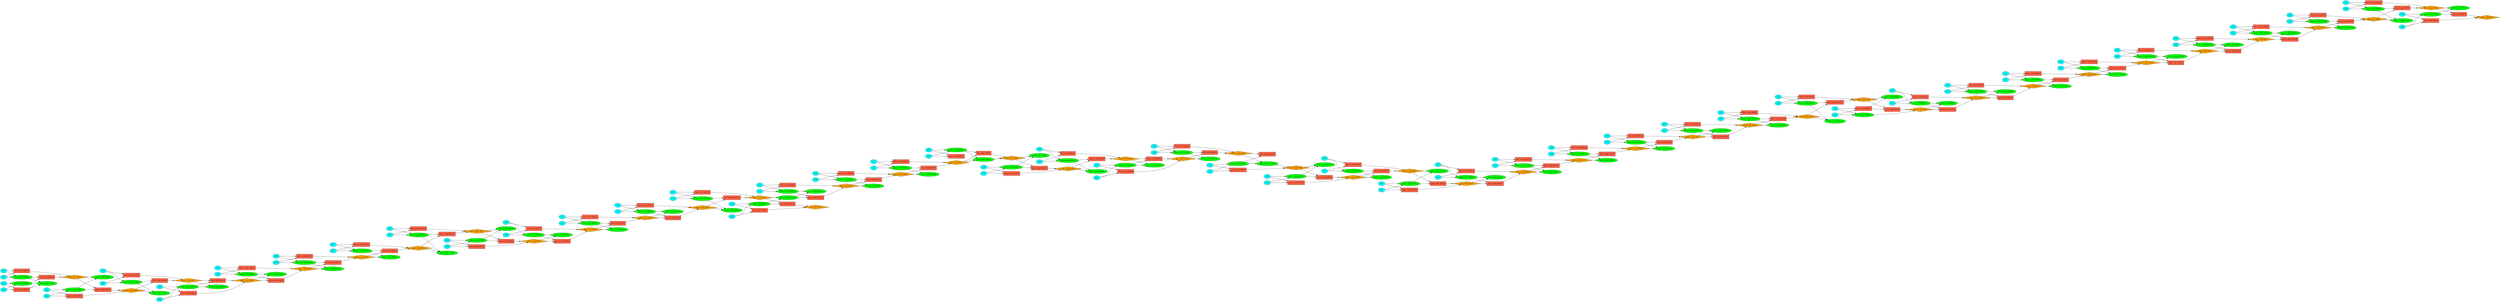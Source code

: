 digraph {
rankdir=LR
node [style=filled fillcolor=cyan]
drc [label="drc = x44 XOR b" shape=oval fillcolor=lime]
x44 -> drc
y44 -> drc
hjs [label="hjs = phq OR b" shape=diamond fillcolor=orange]
phq -> hjs
frm -> hjs
gqd [label="gqd = vdh AND b" shape=rectangle fillcolor=tomato]
vdh -> gqd
nwn -> gqd
vkn [label="vkn = y40 XOR b" shape=oval fillcolor=lime]
y40 -> vkn
x40 -> vkn
cnb [label="cnb = x21 XOR b" shape=oval fillcolor=lime]
x21 -> cnb
y21 -> cnb
vvk [label="vvk = cnb AND b" shape=rectangle fillcolor=tomato]
cnb -> vvk
wmb -> vvk
hbk [label="hbk = dfb XOR b" shape=oval fillcolor=lime]
dfb -> hbk
bfn -> hbk
z06 [label="z06 = bhd XOR b" shape=oval fillcolor=lime]
bhd -> z06
mmh -> z06
z22 [label="z22 = fkc XOR b" shape=oval fillcolor=lime]
fkc -> z22
bwj -> z22
spq [label="spq = gnj AND b" shape=rectangle fillcolor=tomato]
gnj -> spq
jfw -> spq
fhp [label="fhp = dwh AND b" shape=rectangle fillcolor=tomato]
dwh -> fhp
kqn -> fhp
kkg [label="kkg = x19 AND b" shape=rectangle fillcolor=tomato]
x19 -> kkg
y19 -> kkg
z44 [label="z44 = drc XOR b" shape=oval fillcolor=lime]
drc -> z44
qqt -> z44
jbb [label="jbb = fkc AND b" shape=rectangle fillcolor=tomato]
fkc -> jbb
bwj -> jbb
qwt [label="qwt = y32 XOR b" shape=oval fillcolor=lime]
y32 -> qwt
x32 -> qwt
kgg [label="kgg = y37 AND b" shape=rectangle fillcolor=tomato]
y37 -> kgg
x37 -> kgg
dqn [label="dqn = x07 AND b" shape=rectangle fillcolor=tomato]
x07 -> dqn
y07 -> dqn
hff [label="hff = dsp AND b" shape=rectangle fillcolor=tomato]
dsp -> hff
bvp -> hff
wmt [label="wmt = pmv OR b" shape=diamond fillcolor=orange]
pmv -> wmt
pkn -> wmt
z45 [label="z45 = cjf OR b" shape=diamond fillcolor=orange]
cjf -> z45
pfk -> z45
z27 [label="z27 = hgq XOR b" shape=oval fillcolor=lime]
hgq -> z27
phb -> z27
djp [label="djp = qnq OR b" shape=diamond fillcolor=orange]
qnq -> djp
dpc -> djp
nbb [label="nbb = x32 AND b" shape=rectangle fillcolor=tomato]
x32 -> nbb
y32 -> nbb
fdk [label="fdk = qwt AND b" shape=rectangle fillcolor=tomato]
qwt -> fdk
jqm -> fdk
grp [label="grp = x18 XOR b" shape=oval fillcolor=lime]
x18 -> grp
y18 -> grp
kqn [label="kqn = vkf OR b" shape=diamond fillcolor=orange]
vkf -> kqn
hdm -> kqn
bwd [label="bwd = cqv AND b" shape=rectangle fillcolor=tomato]
cqv -> bwd
jss -> bwd
jfw [label="jfw = x00 AND b" shape=rectangle fillcolor=tomato]
x00 -> jfw
y00 -> jfw
z19 [label="z19 = cjb XOR b" shape=oval fillcolor=lime]
cjb -> z19
srm -> z19
z35 [label="z35 = jss XOR b" shape=oval fillcolor=lime]
jss -> z35
cqv -> z35
ndd [label="ndd = ntt OR b" shape=diamond fillcolor=orange]
ntt -> ndd
spq -> ndd
z43 [label="z43 = cqm XOR b" shape=oval fillcolor=lime]
cqm -> z43
qqj -> z43
ntt [label="ntt = x01 AND b" shape=rectangle fillcolor=tomato]
x01 -> ntt
y01 -> ntt
dfb [label="dfb = y14 XOR b" shape=oval fillcolor=lime]
y14 -> dfb
x14 -> dfb
z05 [label="z05 = nbk XOR b" shape=oval fillcolor=lime]
nbk -> z05
wrk -> z05
z23 [label="z23 = dvw AND b" shape=rectangle fillcolor=tomato]
dvw -> z23
rpg -> z23
qqj [label="qqj = vvc OR b" shape=diamond fillcolor=orange]
vvc -> qqj
kcv -> qqj
z26 [label="z26 = bqc XOR b" shape=oval fillcolor=lime]
bqc -> z26
fwr -> z26
z41 [label="z41 = dwh XOR b" shape=oval fillcolor=lime]
dwh -> z41
kqn -> z41
bkb [label="bkb = x15 XOR b" shape=oval fillcolor=lime]
x15 -> bkb
y15 -> bkb
z24 [label="z24 = rjm XOR b" shape=oval fillcolor=lime]
rjm -> z24
gjr -> z24
bwj [label="bwj = x22 XOR b" shape=oval fillcolor=lime]
x22 -> bwj
y22 -> bwj
hpj [label="hpj = y22 AND b" shape=rectangle fillcolor=tomato]
y22 -> hpj
x22 -> hpj
hnf [label="hnf = x08 XOR b" shape=oval fillcolor=lime]
x08 -> hnf
y08 -> hnf
frm [label="frm = y27 AND b" shape=rectangle fillcolor=tomato]
y27 -> frm
x27 -> frm
fds [label="fds = wrw OR b" shape=diamond fillcolor=orange]
wrw -> fds
swr -> fds
mkv [label="mkv = gtm AND b" shape=rectangle fillcolor=tomato]
gtm -> mkv
rmt -> mkv
ghr [label="ghr = kdh AND b" shape=rectangle fillcolor=tomato]
kdh -> ghr
qvq -> ghr
kcv [label="kcv = fgv AND b" shape=rectangle fillcolor=tomato]
fgv -> kcv
mfm -> kcv
pmv [label="pmv = hnf AND b" shape=rectangle fillcolor=tomato]
hnf -> pmv
gqs -> pmv
vdh [label="vdh = kkg OR b" shape=diamond fillcolor=orange]
kkg -> vdh
qvs -> vdh
rmt [label="rmt = fdk OR b" shape=diamond fillcolor=orange]
fdk -> rmt
nbb -> rmt
cwd [label="cwd = y29 AND b" shape=rectangle fillcolor=tomato]
y29 -> cwd
x29 -> cwd
vkg [label="vkg = hjk OR b" shape=diamond fillcolor=orange]
hjk -> vkg
bts -> vkg
tqb [label="tqb = vtk AND b" shape=rectangle fillcolor=tomato]
vtk -> tqb
npm -> tqb
dbb [label="dbb = dvw XOR b" shape=oval fillcolor=lime]
dvw -> dbb
rpg -> dbb
mnm [label="mnm = y39 XOR b" shape=oval fillcolor=lime]
y39 -> mnm
x39 -> mnm
wrk [label="wrk = y05 XOR b" shape=oval fillcolor=lime]
y05 -> wrk
x05 -> wrk
dqt [label="dqt = djd AND b" shape=rectangle fillcolor=tomato]
djd -> dqt
fds -> dqt
npm [label="npm = tvh OR b" shape=diamond fillcolor=orange]
tvh -> npm
sqm -> npm
z10 [label="z10 = cdr XOR b" shape=oval fillcolor=lime]
cdr -> z10
cmt -> z10
hgd [label="hgd = x28 XOR b" shape=oval fillcolor=lime]
x28 -> hgd
y28 -> hgd
gtm [label="gtm = x33 XOR b" shape=oval fillcolor=lime]
x33 -> gtm
y33 -> gtm
z39 [label="z39 = mnm XOR b" shape=oval fillcolor=lime]
mnm -> z39
vhv -> z39
z38 [label="z38 = fbv XOR b" shape=oval fillcolor=lime]
fbv -> z38
bwg -> z38
vbt [label="vbt = hqs AND b" shape=rectangle fillcolor=tomato]
hqs -> vbt
nhr -> vbt
hgq [label="hgq = kth OR b" shape=diamond fillcolor=orange]
kth -> hgq
qcp -> hgq
bfn [label="bfn = wjj OR b" shape=diamond fillcolor=orange]
wjj -> bfn
scs -> bfn
fkc [label="fkc = bkv OR b" shape=diamond fillcolor=orange]
bkv -> fkc
vvk -> fkc
pph [label="pph = cmt AND b" shape=rectangle fillcolor=tomato]
cmt -> pph
cdr -> pph
bqc [label="bqc = dqt OR b" shape=diamond fillcolor=orange]
dqt -> bqc
gqb -> bqc
jss [label="jss = y35 XOR b" shape=oval fillcolor=lime]
y35 -> jss
x35 -> jss
cdr [label="cdr = vkb OR b" shape=diamond fillcolor=orange]
vkb -> cdr
krd -> cdr
trj [label="trj = mqf AND b" shape=rectangle fillcolor=tomato]
mqf -> trj
cvh -> trj
dsp [label="dsp = x36 XOR b" shape=oval fillcolor=lime]
x36 -> dsp
y36 -> dsp
dwh [label="dwh = y41 XOR b" shape=oval fillcolor=lime]
y41 -> dwh
x41 -> dwh
bwg [label="bwg = y38 XOR b" shape=oval fillcolor=lime]
y38 -> bwg
x38 -> bwg
jqm [label="jqm = ghr OR b" shape=diamond fillcolor=orange]
ghr -> jqm
tpc -> jqm
z07 [label="z07 = ckn XOR b" shape=oval fillcolor=lime]
ckn -> z07
hqq -> z07
vkf [label="vkf = vkn AND b" shape=rectangle fillcolor=tomato]
vkn -> vkf
vkg -> vkf
wkc [label="wkc = y28 AND b" shape=rectangle fillcolor=tomato]
y28 -> wkc
x28 -> wkc
qvq [label="qvq = x31 XOR b" shape=oval fillcolor=lime]
x31 -> qvq
y31 -> qvq
swr [label="swr = rjm AND b" shape=rectangle fillcolor=tomato]
rjm -> swr
gjr -> swr
rjm [label="rjm = gcb OR b" shape=diamond fillcolor=orange]
gcb -> rjm
dbb -> rjm
z18 [label="z18 = y18 AND b" shape=rectangle fillcolor=tomato]
y18 -> z18
x18 -> z18
wrw [label="wrw = y24 AND b" shape=rectangle fillcolor=tomato]
y24 -> wrw
x24 -> wrw
kbh [label="kbh = x17 XOR b" shape=oval fillcolor=lime]
x17 -> kbh
y17 -> kbh
gjr [label="gjr = y24 XOR b" shape=oval fillcolor=lime]
y24 -> gjr
x24 -> gjr
fwr [label="fwr = x26 XOR b" shape=oval fillcolor=lime]
x26 -> fwr
y26 -> fwr
bvm [label="bvm = y43 AND b" shape=rectangle fillcolor=tomato]
y43 -> bvm
x43 -> bvm
sbt [label="sbt = y15 AND b" shape=rectangle fillcolor=tomato]
y15 -> sbt
x15 -> sbt
fvh [label="fvh = y12 XOR b" shape=oval fillcolor=lime]
y12 -> fvh
x12 -> fvh
cjb [label="cjb = kvn OR b" shape=diamond fillcolor=orange]
kvn -> cjb
ffb -> cjb
tpc [label="tpc = y31 AND b" shape=rectangle fillcolor=tomato]
y31 -> tpc
x31 -> tpc
bnh [label="bnh = y37 XOR b" shape=oval fillcolor=lime]
y37 -> bnh
x37 -> bnh
scv [label="scv = y11 AND b" shape=rectangle fillcolor=tomato]
y11 -> scv
x11 -> scv
phr [label="phr = hgd AND b" shape=rectangle fillcolor=tomato]
hgd -> phr
hjs -> phr
z01 [label="z01 = jfw XOR b" shape=oval fillcolor=lime]
jfw -> z01
gnj -> z01
z12 [label="z12 = fvh XOR b" shape=oval fillcolor=lime]
fvh -> z12
sfk -> z12
z25 [label="z25 = fds XOR b" shape=oval fillcolor=lime]
fds -> z25
djd -> z25
z32 [label="z32 = qwt XOR b" shape=oval fillcolor=lime]
qwt -> z32
jqm -> z32
z36 [label="z36 = bvp XOR b" shape=oval fillcolor=lime]
bvp -> z36
dsp -> z36
jdq [label="jdq = phr OR b" shape=diamond fillcolor=orange]
phr -> jdq
wkc -> jdq
hqq [label="hqq = y07 XOR b" shape=oval fillcolor=lime]
y07 -> hqq
x07 -> hqq
cqm [label="cqm = y43 XOR b" shape=oval fillcolor=lime]
y43 -> cqm
x43 -> cqm
z37 [label="z37 = bnh XOR b" shape=oval fillcolor=lime]
bnh -> z37
kss -> z37
kdh [label="kdh = trg OR b" shape=diamond fillcolor=orange]
trg -> kdh
vbt -> kdh
nhr [label="nhr = cwd OR b" shape=diamond fillcolor=orange]
cwd -> nhr
pkc -> nhr
srm [label="srm = y19 XOR b" shape=oval fillcolor=lime]
y19 -> srm
x19 -> srm
pkc [label="pkc = dkd AND b" shape=rectangle fillcolor=tomato]
dkd -> pkc
jdq -> pkc
fnk [label="fnk = wrk AND b" shape=rectangle fillcolor=tomato]
wrk -> fnk
nbk -> fnk
z28 [label="z28 = hjs XOR b" shape=oval fillcolor=lime]
hjs -> z28
hgd -> z28
rcp [label="rcp = rnt AND b" shape=rectangle fillcolor=tomato]
rnt -> rcp
qbs -> rcp
z03 [label="z03 = djp XOR b" shape=oval fillcolor=lime]
djp -> z03
mft -> z03
mqf [label="mqf = cht OR b" shape=diamond fillcolor=orange]
cht -> mqf
mkv -> mqf
z15 [label="z15 = hbk XOR b" shape=oval fillcolor=lime]
hbk -> z15
bkb -> z15
pfk [label="pfk = x44 AND b" shape=rectangle fillcolor=tomato]
x44 -> pfk
y44 -> pfk
qcp [label="qcp = x26 AND b" shape=rectangle fillcolor=tomato]
x26 -> qcp
y26 -> qcp
z02 [label="z02 = ndd XOR b" shape=oval fillcolor=lime]
ndd -> z02
jgw -> z02
dhs [label="dhs = x06 AND b" shape=rectangle fillcolor=tomato]
x06 -> dhs
y06 -> dhs
cpt [label="cpt = ckn AND b" shape=rectangle fillcolor=tomato]
ckn -> cpt
hqq -> cpt
wjj [label="wjj = y13 AND b" shape=rectangle fillcolor=tomato]
y13 -> wjj
x13 -> wjj
tvr [label="tvr = x10 AND b" shape=rectangle fillcolor=tomato]
x10 -> tvr
y10 -> tvr
wmb [label="wmb = ffr OR b" shape=diamond fillcolor=orange]
ffr -> wmb
gqd -> wmb
tjb [label="tjb = y09 XOR b" shape=oval fillcolor=lime]
y09 -> tjb
x09 -> tjb
z30 [label="z30 = nhr XOR b" shape=oval fillcolor=lime]
nhr -> z30
hqs -> z30
phq [label="phq = hgq AND b" shape=rectangle fillcolor=tomato]
hgq -> phq
phb -> phq
z00 [label="z00 = x00 XOR b" shape=oval fillcolor=lime]
x00 -> z00
y00 -> z00
prt [label="prt = y16 AND b" shape=rectangle fillcolor=tomato]
y16 -> prt
x16 -> prt
gqs [label="gqs = dqn OR b" shape=diamond fillcolor=orange]
dqn -> gqs
cpt -> gqs
gcb [label="gcb = x23 AND b" shape=rectangle fillcolor=tomato]
x23 -> gcb
y23 -> gcb
tvh [label="tvh = mft AND b" shape=rectangle fillcolor=tomato]
mft -> tvh
djp -> tvh
qtw [label="qtw = bkb AND b" shape=rectangle fillcolor=tomato]
bkb -> qtw
hbk -> qtw
vgb [label="vgb = kfk AND b" shape=rectangle fillcolor=tomato]
kfk -> vgb
chk -> vgb
hjk [label="hjk = vhv AND b" shape=rectangle fillcolor=tomato]
vhv -> hjk
mnm -> hjk
mfm [label="mfm = y42 XOR b" shape=oval fillcolor=lime]
y42 -> mfm
x42 -> mfm
djd [label="djd = x25 XOR b" shape=oval fillcolor=lime]
x25 -> djd
y25 -> djd
z42 [label="z42 = fgv XOR b" shape=oval fillcolor=lime]
fgv -> z42
mfm -> z42
kvn [label="kvn = grp XOR b" shape=oval fillcolor=lime]
grp -> kvn
fgr -> kvn
chk [label="chk = x16 XOR b" shape=oval fillcolor=lime]
x16 -> chk
y16 -> chk
krd [label="krd = x09 AND b" shape=rectangle fillcolor=tomato]
x09 -> krd
y09 -> krd
mqm [label="mqm = cqb OR b" shape=diamond fillcolor=orange]
cqb -> mqm
rmg -> mqm
hqs [label="hqs = y30 XOR b" shape=oval fillcolor=lime]
y30 -> hqs
x30 -> hqs
dvf [label="dvf = kss AND b" shape=rectangle fillcolor=tomato]
kss -> dvf
bnh -> dvf
rnt [label="rnt = y11 XOR b" shape=oval fillcolor=lime]
y11 -> rnt
x11 -> rnt
ptm [label="ptm = x04 AND b" shape=rectangle fillcolor=tomato]
x04 -> ptm
y04 -> ptm
cbr [label="cbr = y13 XOR b" shape=oval fillcolor=lime]
y13 -> cbr
x13 -> cbr
z11 [label="z11 = rnt XOR b" shape=oval fillcolor=lime]
rnt -> z11
qbs -> z11
kss [label="kss = hff OR b" shape=diamond fillcolor=orange]
hff -> kss
fjf -> kss
gqb [label="gqb = x25 AND b" shape=rectangle fillcolor=tomato]
x25 -> gqb
y25 -> gqb
z31 [label="z31 = kdh XOR b" shape=oval fillcolor=lime]
kdh -> z31
qvq -> z31
mmh [label="mmh = y06 XOR b" shape=oval fillcolor=lime]
y06 -> mmh
x06 -> mmh
z21 [label="z21 = cnb XOR b" shape=oval fillcolor=lime]
cnb -> z21
wmb -> z21
jgw [label="jgw = y02 XOR b" shape=oval fillcolor=lime]
y02 -> jgw
x02 -> jgw
hkn [label="hkn = x17 AND b" shape=rectangle fillcolor=tomato]
x17 -> hkn
y17 -> hkn
cvh [label="cvh = y34 AND b" shape=rectangle fillcolor=tomato]
y34 -> cvh
x34 -> cvh
phb [label="phb = x27 XOR b" shape=oval fillcolor=lime]
x27 -> phb
y27 -> phb
vvc [label="vvc = x42 AND b" shape=rectangle fillcolor=tomato]
x42 -> vvc
y42 -> vvc
mft [label="mft = x03 XOR b" shape=oval fillcolor=lime]
x03 -> mft
y03 -> mft
nvg [label="nvg = y35 AND b" shape=rectangle fillcolor=tomato]
y35 -> nvg
x35 -> nvg
cmt [label="cmt = x10 XOR b" shape=oval fillcolor=lime]
x10 -> cmt
y10 -> cmt
ffr [label="ffr = y20 AND b" shape=rectangle fillcolor=tomato]
y20 -> ffr
x20 -> ffr
trg [label="trg = x30 AND b" shape=rectangle fillcolor=tomato]
x30 -> trg
y30 -> trg
nbk [label="nbk = ptm OR b" shape=diamond fillcolor=orange]
ptm -> nbk
tqb -> nbk
sjr [label="sjr = bfn AND b" shape=rectangle fillcolor=tomato]
bfn -> sjr
dfb -> sjr
qnq [label="qnq = jgw AND b" shape=rectangle fillcolor=tomato]
jgw -> qnq
ndd -> qnq
bts [label="bts = y39 AND b" shape=rectangle fillcolor=tomato]
y39 -> bts
x39 -> bts
knq [label="knq = y38 AND b" shape=rectangle fillcolor=tomato]
y38 -> knq
x38 -> knq
z04 [label="z04 = npm XOR b" shape=oval fillcolor=lime]
npm -> z04
vtk -> z04
jqc [label="jqc = prt OR b" shape=diamond fillcolor=orange]
prt -> jqc
vgb -> jqc
z16 [label="z16 = kfk XOR b" shape=oval fillcolor=lime]
kfk -> z16
chk -> z16
ckn [label="ckn = rvd OR b" shape=diamond fillcolor=orange]
rvd -> ckn
dhs -> ckn
bhd [label="bhd = fnk OR b" shape=diamond fillcolor=orange]
fnk -> bhd
wkv -> bhd
sqm [label="sqm = y03 AND b" shape=rectangle fillcolor=tomato]
y03 -> sqm
x03 -> sqm
pkn [label="pkn = x08 AND b" shape=rectangle fillcolor=tomato]
x08 -> pkn
y08 -> pkn
dpc [label="dpc = y02 AND b" shape=rectangle fillcolor=tomato]
y02 -> dpc
x02 -> dpc
pdw [label="pdw = bwg AND b" shape=rectangle fillcolor=tomato]
bwg -> pdw
fbv -> pdw
z34 [label="z34 = mqf XOR b" shape=oval fillcolor=lime]
mqf -> z34
cvh -> z34
vkb [label="vkb = tjb AND b" shape=rectangle fillcolor=tomato]
tjb -> vkb
wmt -> vkb
z29 [label="z29 = jdq XOR b" shape=oval fillcolor=lime]
jdq -> z29
dkd -> z29
tfn [label="tfn = x34 XOR b" shape=oval fillcolor=lime]
x34 -> tfn
y34 -> tfn
bkv [label="bkv = y21 AND b" shape=rectangle fillcolor=tomato]
y21 -> bkv
x21 -> bkv
cqv [label="cqv = tfn OR b" shape=diamond fillcolor=orange]
tfn -> cqv
trj -> cqv
ffb [label="ffb = fgr AND b" shape=rectangle fillcolor=tomato]
fgr -> ffb
grp -> ffb
bvp [label="bvp = bwd OR b" shape=diamond fillcolor=orange]
bwd -> bvp
nvg -> bvp
fgr [label="fgr = cjv OR b" shape=diamond fillcolor=orange]
cjv -> fgr
hkn -> fgr
fgv [label="fgv = fhp OR b" shape=diamond fillcolor=orange]
fhp -> fgv
rnc -> fgv
z14 [label="z14 = sjr OR b" shape=diamond fillcolor=orange]
sjr -> z14
tck -> z14
z40 [label="z40 = vkn XOR b" shape=oval fillcolor=lime]
vkn -> z40
vkg -> z40
z17 [label="z17 = kbh XOR b" shape=oval fillcolor=lime]
kbh -> z17
jqc -> z17
fbv [label="fbv = kgg OR b" shape=diamond fillcolor=orange]
kgg -> fbv
dvf -> fbv
z09 [label="z09 = tjb XOR b" shape=oval fillcolor=lime]
tjb -> z09
wmt -> z09
qbs [label="qbs = tvr OR b" shape=diamond fillcolor=orange]
tvr -> qbs
pph -> qbs
gsg [label="gsg = qqj AND b" shape=rectangle fillcolor=tomato]
qqj -> gsg
cqm -> gsg
vhv [label="vhv = pdw OR b" shape=diamond fillcolor=orange]
pdw -> vhv
knq -> vhv
z08 [label="z08 = gqs XOR b" shape=oval fillcolor=lime]
gqs -> z08
hnf -> z08
nwn [label="nwn = y20 XOR b" shape=oval fillcolor=lime]
y20 -> nwn
x20 -> nwn
cjv [label="cjv = kbh AND b" shape=rectangle fillcolor=tomato]
kbh -> cjv
jqc -> cjv
kth [label="kth = bqc AND b" shape=rectangle fillcolor=tomato]
bqc -> kth
fwr -> kth
sfk [label="sfk = rcp OR b" shape=diamond fillcolor=orange]
rcp -> sfk
scv -> sfk
kfk [label="kfk = sbt OR b" shape=diamond fillcolor=orange]
sbt -> kfk
qtw -> kfk
rvd [label="rvd = bhd AND b" shape=rectangle fillcolor=tomato]
bhd -> rvd
mmh -> rvd
z20 [label="z20 = nwn XOR b" shape=oval fillcolor=lime]
nwn -> z20
vdh -> z20
dkd [label="dkd = y29 XOR b" shape=oval fillcolor=lime]
y29 -> dkd
x29 -> dkd
rpg [label="rpg = y23 XOR b" shape=oval fillcolor=lime]
y23 -> rpg
x23 -> rpg
dvw [label="dvw = jbb OR b" shape=diamond fillcolor=orange]
jbb -> dvw
hpj -> dvw
z13 [label="z13 = cbr XOR b" shape=oval fillcolor=lime]
cbr -> z13
mqm -> z13
cht [label="cht = y33 AND b" shape=rectangle fillcolor=tomato]
y33 -> cht
x33 -> cht
rmg [label="rmg = y12 AND b" shape=rectangle fillcolor=tomato]
y12 -> rmg
x12 -> rmg
scs [label="scs = mqm AND b" shape=rectangle fillcolor=tomato]
mqm -> scs
cbr -> scs
cqb [label="cqb = sfk AND b" shape=rectangle fillcolor=tomato]
sfk -> cqb
fvh -> cqb
tck [label="tck = y14 AND b" shape=rectangle fillcolor=tomato]
y14 -> tck
x14 -> tck
vtk [label="vtk = x04 XOR b" shape=oval fillcolor=lime]
x04 -> vtk
y04 -> vtk
wkv [label="wkv = y05 AND b" shape=rectangle fillcolor=tomato]
y05 -> wkv
x05 -> wkv
z33 [label="z33 = rmt XOR b" shape=oval fillcolor=lime]
rmt -> z33
gtm -> z33
gnj [label="gnj = y01 XOR b" shape=oval fillcolor=lime]
y01 -> gnj
x01 -> gnj
qvs [label="qvs = srm AND b" shape=rectangle fillcolor=tomato]
srm -> qvs
cjb -> qvs
fjf [label="fjf = x36 AND b" shape=rectangle fillcolor=tomato]
x36 -> fjf
y36 -> fjf
cjf [label="cjf = drc AND b" shape=rectangle fillcolor=tomato]
drc -> cjf
qqt -> cjf
hdm [label="hdm = y40 AND b" shape=rectangle fillcolor=tomato]
y40 -> hdm
x40 -> hdm
rnc [label="rnc = y41 AND b" shape=rectangle fillcolor=tomato]
y41 -> rnc
x41 -> rnc
qqt [label="qqt = gsg OR b" shape=diamond fillcolor=orange]
gsg -> qqt
bvm -> qqt
}
